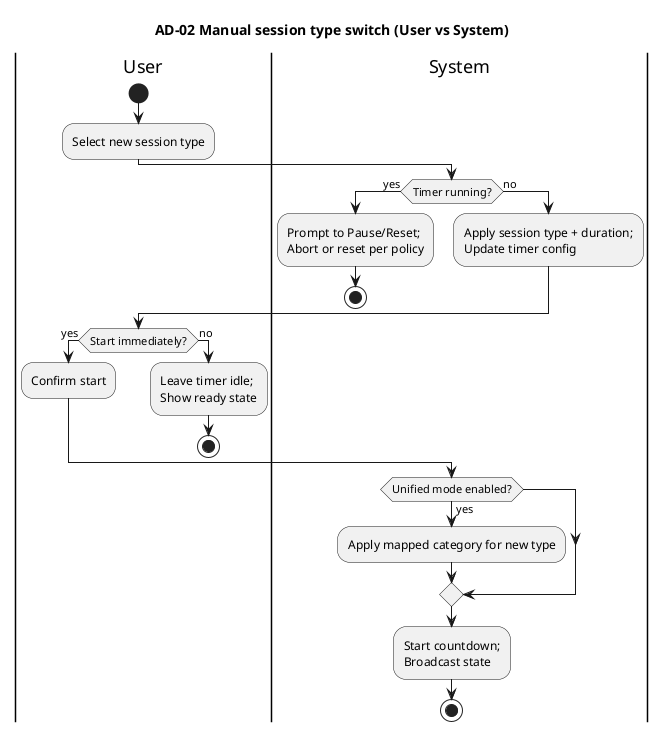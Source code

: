 @startuml
title AD-02 Manual session type switch (User vs System)
skinparam linetype ortho

|User|

start
|User|
  :Select new session type;

|System|
  if (Timer running?) then (yes)
    :Prompt to Pause/Reset;\nAbort or reset per policy;
    stop
  else (no)
    :Apply session type + duration;\nUpdate timer config;
  endif

|User|
  if (Start immediately?) then (yes)
    :Confirm start;
  else (no)
    :Leave timer idle;\nShow ready state;
    stop
  endif

|System|
  if (Unified mode enabled?) then (yes)
    :Apply mapped category for new type;
  endif
  :Start countdown;\nBroadcast state;

stop
@enduml


